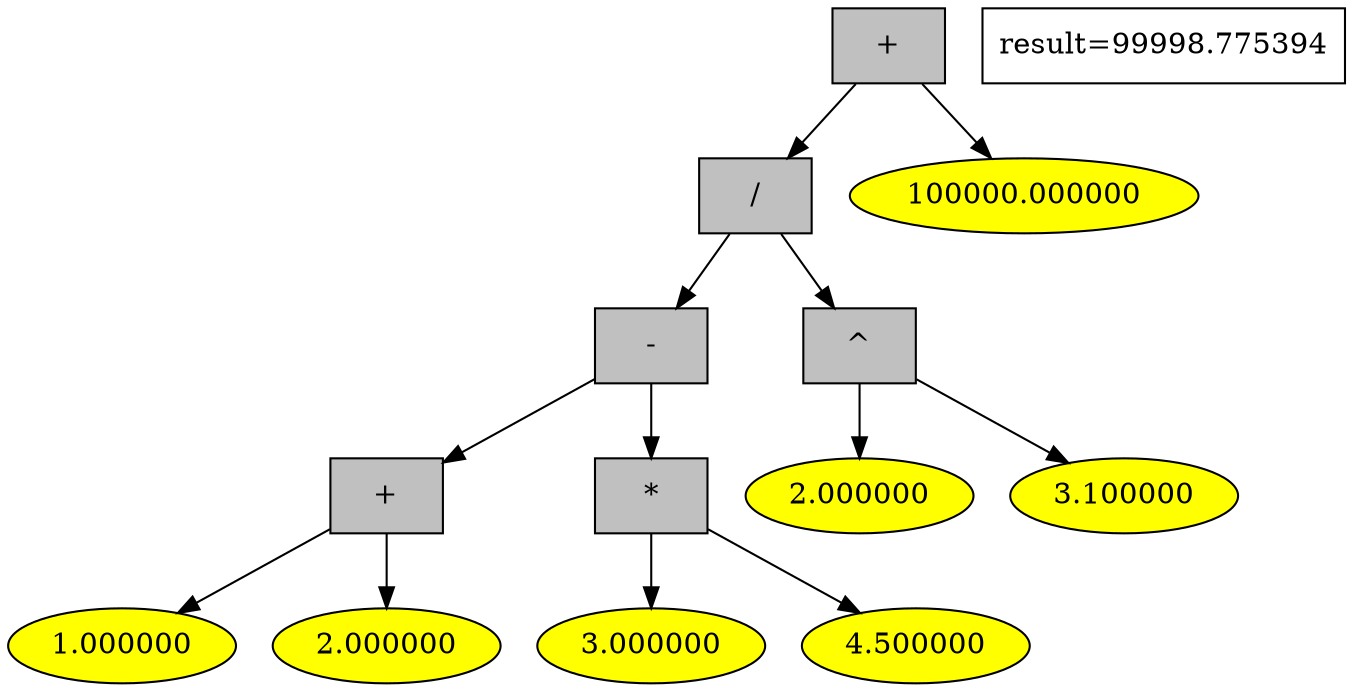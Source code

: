 digraph G {
11 [style = filled, label="+", shape = box, fillcolor="grey"];
11->7;
7 [style = filled, label="/", shape = box, fillcolor="grey"];
7->3;
3 [style = filled, label="-", shape = box, fillcolor="grey"];
3->1;
1 [style = filled, label="+", shape = box, fillcolor="grey"];
1->0;
0 [style = filled, label="1.000000", fillcolor="yellow"];
1->2;
2 [style = filled, label="2.000000", fillcolor="yellow"];
3->5;
5 [style = filled, label="*", shape = box, fillcolor="grey"];
5->4;
4 [style = filled, label="3.000000", fillcolor="yellow"];
5->6;
6 [style = filled, label="4.500000", fillcolor="yellow"];
7->9;
9 [style = filled, label="^", shape = box, fillcolor="grey"];
9->8;
8 [style = filled, label="2.000000", fillcolor="yellow"];
9->10;
10 [style = filled, label="3.100000", fillcolor="yellow"];
11->12;
12 [style = filled, label="100000.000000", fillcolor="yellow"];
"result=99998.775394" [shape=box];
}
